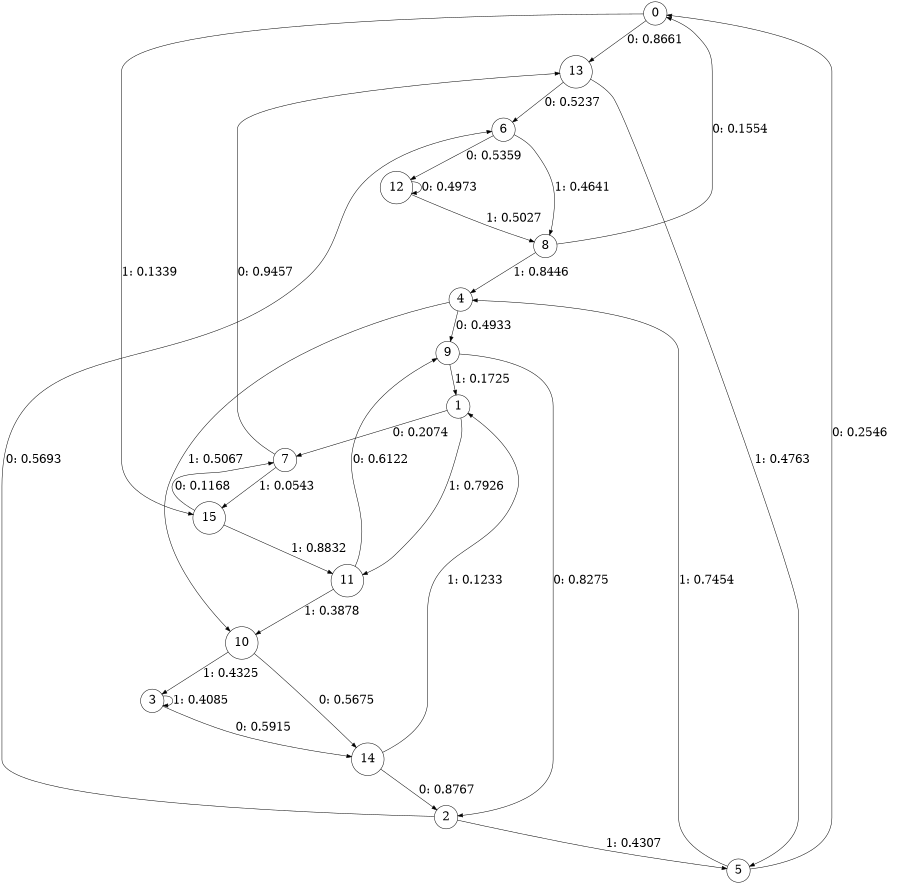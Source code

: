 digraph "ch10randomL4" {
size = "6,8.5";
ratio = "fill";
node [shape = circle];
node [fontsize = 24];
edge [fontsize = 24];
0 -> 13 [label = "0: 0.8661   "];
0 -> 15 [label = "1: 0.1339   "];
1 -> 7 [label = "0: 0.2074   "];
1 -> 11 [label = "1: 0.7926   "];
2 -> 6 [label = "0: 0.5693   "];
2 -> 5 [label = "1: 0.4307   "];
3 -> 14 [label = "0: 0.5915   "];
3 -> 3 [label = "1: 0.4085   "];
4 -> 9 [label = "0: 0.4933   "];
4 -> 10 [label = "1: 0.5067   "];
5 -> 0 [label = "0: 0.2546   "];
5 -> 4 [label = "1: 0.7454   "];
6 -> 12 [label = "0: 0.5359   "];
6 -> 8 [label = "1: 0.4641   "];
7 -> 13 [label = "0: 0.9457   "];
7 -> 15 [label = "1: 0.0543   "];
8 -> 0 [label = "0: 0.1554   "];
8 -> 4 [label = "1: 0.8446   "];
9 -> 2 [label = "0: 0.8275   "];
9 -> 1 [label = "1: 0.1725   "];
10 -> 14 [label = "0: 0.5675   "];
10 -> 3 [label = "1: 0.4325   "];
11 -> 9 [label = "0: 0.6122   "];
11 -> 10 [label = "1: 0.3878   "];
12 -> 12 [label = "0: 0.4973   "];
12 -> 8 [label = "1: 0.5027   "];
13 -> 6 [label = "0: 0.5237   "];
13 -> 5 [label = "1: 0.4763   "];
14 -> 2 [label = "0: 0.8767   "];
14 -> 1 [label = "1: 0.1233   "];
15 -> 7 [label = "0: 0.1168   "];
15 -> 11 [label = "1: 0.8832   "];
}